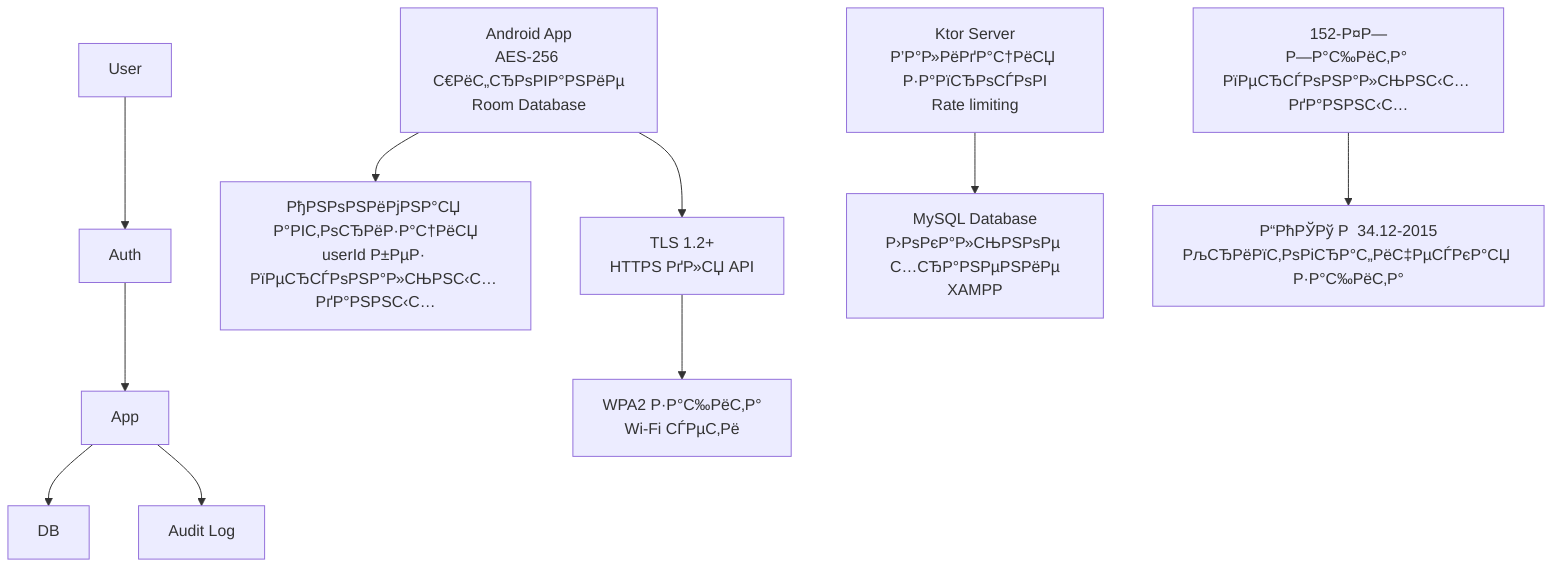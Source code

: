 ﻿flowchart TD
  User --> Auth
  Auth --> App
  App --> DB
  App --> Log["Audit Log"]

  A["Android App\nAES-256 С€РёС„СЂРѕРІР°РЅРёРµ\nRoom Database"]
  B["РђРЅРѕРЅРёРјРЅР°СЏ Р°РІС‚РѕСЂРёР·Р°С†РёСЏ\nuserId Р±РµР· РїРµСЂСЃРѕРЅР°Р»СЊРЅС‹С… РґР°РЅРЅС‹С…"]
  C["TLS 1.2+\nHTTPS РґР»СЏ API"]
  D["WPA2 Р·Р°С‰РёС‚Р°\nWi-Fi СЃРµС‚Рё"]
  E["Ktor Server\nР’Р°Р»РёРґР°С†РёСЏ Р·Р°РїСЂРѕСЃРѕРІ\nRate limiting"]
  F["MySQL Database\nР›РѕРєР°Р»СЊРЅРѕРµ С…СЂР°РЅРµРЅРёРµ\nXAMPP"]
  G["152-Р¤Р—\nР—Р°С‰РёС‚Р° РїРµСЂСЃРѕРЅР°Р»СЊРЅС‹С… РґР°РЅРЅС‹С…"]
  H["Р“РћРЎРў Р  34.12-2015\nРљСЂРёРїС‚РѕРіСЂР°С„РёС‡РµСЃРєР°СЏ Р·Р°С‰РёС‚Р°"]
  A --> B
  A --> C
  C --> D
  E --> F
  G --> H